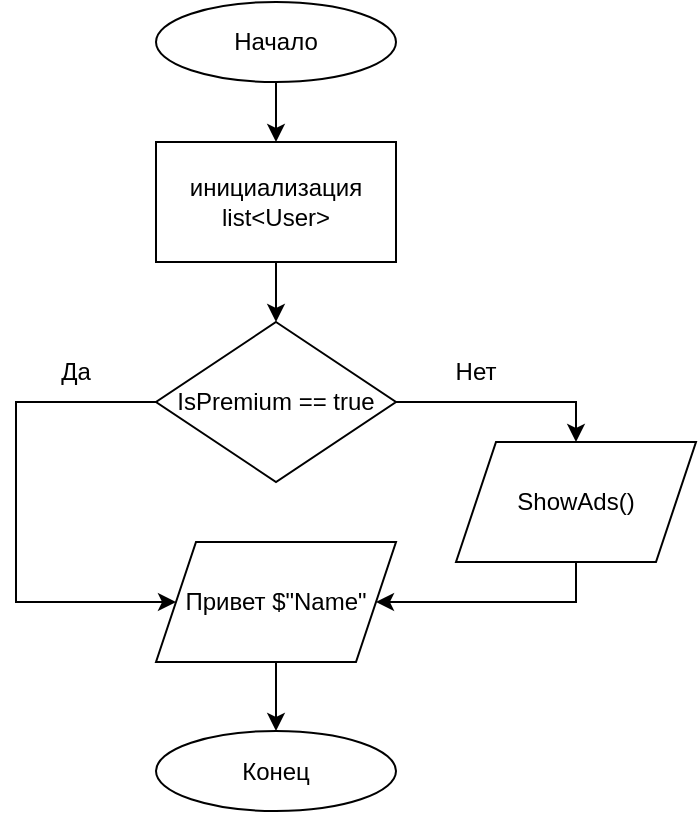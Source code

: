 <mxfile version="25.0.2">
  <diagram id="C5RBs43oDa-KdzZeNtuy" name="Page-1">
    <mxGraphModel dx="1420" dy="830" grid="1" gridSize="10" guides="1" tooltips="1" connect="1" arrows="1" fold="1" page="1" pageScale="1" pageWidth="827" pageHeight="1169" math="0" shadow="0">
      <root>
        <mxCell id="WIyWlLk6GJQsqaUBKTNV-0" />
        <mxCell id="WIyWlLk6GJQsqaUBKTNV-1" parent="WIyWlLk6GJQsqaUBKTNV-0" />
        <mxCell id="O0xt9ywJ3PR9CFJZJFwt-7" value="" style="edgeStyle=orthogonalEdgeStyle;rounded=0;orthogonalLoop=1;jettySize=auto;html=1;" edge="1" parent="WIyWlLk6GJQsqaUBKTNV-1" source="O0xt9ywJ3PR9CFJZJFwt-0" target="O0xt9ywJ3PR9CFJZJFwt-1">
          <mxGeometry relative="1" as="geometry" />
        </mxCell>
        <mxCell id="O0xt9ywJ3PR9CFJZJFwt-0" value="Начало" style="ellipse;whiteSpace=wrap;html=1;" vertex="1" parent="WIyWlLk6GJQsqaUBKTNV-1">
          <mxGeometry x="320" y="180" width="120" height="40" as="geometry" />
        </mxCell>
        <mxCell id="O0xt9ywJ3PR9CFJZJFwt-17" value="" style="edgeStyle=orthogonalEdgeStyle;rounded=0;orthogonalLoop=1;jettySize=auto;html=1;" edge="1" parent="WIyWlLk6GJQsqaUBKTNV-1" source="O0xt9ywJ3PR9CFJZJFwt-1" target="O0xt9ywJ3PR9CFJZJFwt-3">
          <mxGeometry relative="1" as="geometry" />
        </mxCell>
        <mxCell id="O0xt9ywJ3PR9CFJZJFwt-1" value="&lt;div&gt;инициализация&lt;/div&gt;list&amp;lt;User&amp;gt;" style="rounded=0;whiteSpace=wrap;html=1;" vertex="1" parent="WIyWlLk6GJQsqaUBKTNV-1">
          <mxGeometry x="320" y="250" width="120" height="60" as="geometry" />
        </mxCell>
        <mxCell id="O0xt9ywJ3PR9CFJZJFwt-10" style="edgeStyle=orthogonalEdgeStyle;rounded=0;orthogonalLoop=1;jettySize=auto;html=1;entryX=0;entryY=0.5;entryDx=0;entryDy=0;exitX=0;exitY=0.5;exitDx=0;exitDy=0;" edge="1" parent="WIyWlLk6GJQsqaUBKTNV-1" source="O0xt9ywJ3PR9CFJZJFwt-3" target="O0xt9ywJ3PR9CFJZJFwt-14">
          <mxGeometry relative="1" as="geometry">
            <mxPoint x="320" y="480" as="targetPoint" />
            <Array as="points">
              <mxPoint x="250" y="380" />
              <mxPoint x="250" y="480" />
            </Array>
          </mxGeometry>
        </mxCell>
        <mxCell id="O0xt9ywJ3PR9CFJZJFwt-11" value="" style="edgeStyle=orthogonalEdgeStyle;rounded=0;orthogonalLoop=1;jettySize=auto;html=1;entryX=0.5;entryY=0;entryDx=0;entryDy=0;" edge="1" parent="WIyWlLk6GJQsqaUBKTNV-1" source="O0xt9ywJ3PR9CFJZJFwt-3" target="O0xt9ywJ3PR9CFJZJFwt-5">
          <mxGeometry relative="1" as="geometry" />
        </mxCell>
        <mxCell id="O0xt9ywJ3PR9CFJZJFwt-3" value="IsPremium == true" style="rhombus;whiteSpace=wrap;html=1;" vertex="1" parent="WIyWlLk6GJQsqaUBKTNV-1">
          <mxGeometry x="320" y="340" width="120" height="80" as="geometry" />
        </mxCell>
        <mxCell id="O0xt9ywJ3PR9CFJZJFwt-16" style="edgeStyle=orthogonalEdgeStyle;rounded=0;orthogonalLoop=1;jettySize=auto;html=1;exitX=0.5;exitY=1;exitDx=0;exitDy=0;" edge="1" parent="WIyWlLk6GJQsqaUBKTNV-1" source="O0xt9ywJ3PR9CFJZJFwt-5" target="O0xt9ywJ3PR9CFJZJFwt-14">
          <mxGeometry relative="1" as="geometry" />
        </mxCell>
        <mxCell id="O0xt9ywJ3PR9CFJZJFwt-5" value="ShowAds()" style="shape=parallelogram;perimeter=parallelogramPerimeter;whiteSpace=wrap;html=1;fixedSize=1;" vertex="1" parent="WIyWlLk6GJQsqaUBKTNV-1">
          <mxGeometry x="470" y="400" width="120" height="60" as="geometry" />
        </mxCell>
        <mxCell id="O0xt9ywJ3PR9CFJZJFwt-13" value="Конец" style="ellipse;whiteSpace=wrap;html=1;" vertex="1" parent="WIyWlLk6GJQsqaUBKTNV-1">
          <mxGeometry x="320" y="544.5" width="120" height="40" as="geometry" />
        </mxCell>
        <mxCell id="O0xt9ywJ3PR9CFJZJFwt-15" value="" style="edgeStyle=orthogonalEdgeStyle;rounded=0;orthogonalLoop=1;jettySize=auto;html=1;" edge="1" parent="WIyWlLk6GJQsqaUBKTNV-1" source="O0xt9ywJ3PR9CFJZJFwt-14" target="O0xt9ywJ3PR9CFJZJFwt-13">
          <mxGeometry relative="1" as="geometry" />
        </mxCell>
        <mxCell id="O0xt9ywJ3PR9CFJZJFwt-14" value="Привет $&quot;Name&quot;" style="shape=parallelogram;perimeter=parallelogramPerimeter;whiteSpace=wrap;html=1;fixedSize=1;" vertex="1" parent="WIyWlLk6GJQsqaUBKTNV-1">
          <mxGeometry x="320" y="450" width="120" height="60" as="geometry" />
        </mxCell>
        <mxCell id="O0xt9ywJ3PR9CFJZJFwt-18" value="Да" style="text;html=1;align=center;verticalAlign=middle;whiteSpace=wrap;rounded=0;" vertex="1" parent="WIyWlLk6GJQsqaUBKTNV-1">
          <mxGeometry x="250" y="350" width="60" height="30" as="geometry" />
        </mxCell>
        <mxCell id="O0xt9ywJ3PR9CFJZJFwt-19" value="Нет" style="text;html=1;align=center;verticalAlign=middle;whiteSpace=wrap;rounded=0;" vertex="1" parent="WIyWlLk6GJQsqaUBKTNV-1">
          <mxGeometry x="450" y="350" width="60" height="30" as="geometry" />
        </mxCell>
      </root>
    </mxGraphModel>
  </diagram>
</mxfile>

